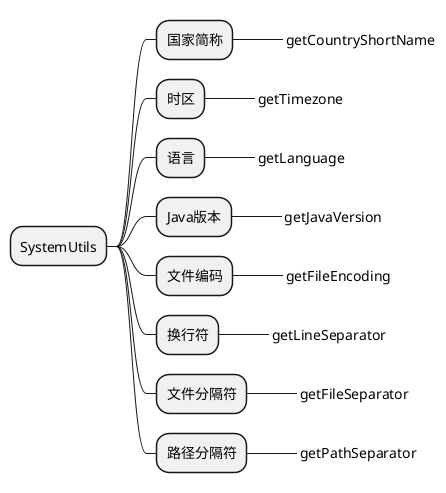 @startmindmap
* SystemUtils

** 国家简称
***_ getCountryShortName
** 时区
***_ getTimezone
** 语言
***_ getLanguage
** Java版本
***_ getJavaVersion
** 文件编码
***_ getFileEncoding
** 换行符
***_ getLineSeparator
** 文件分隔符
***_ getFileSeparator
** 路径分隔符
***_ getPathSeparator

@endmindmap

